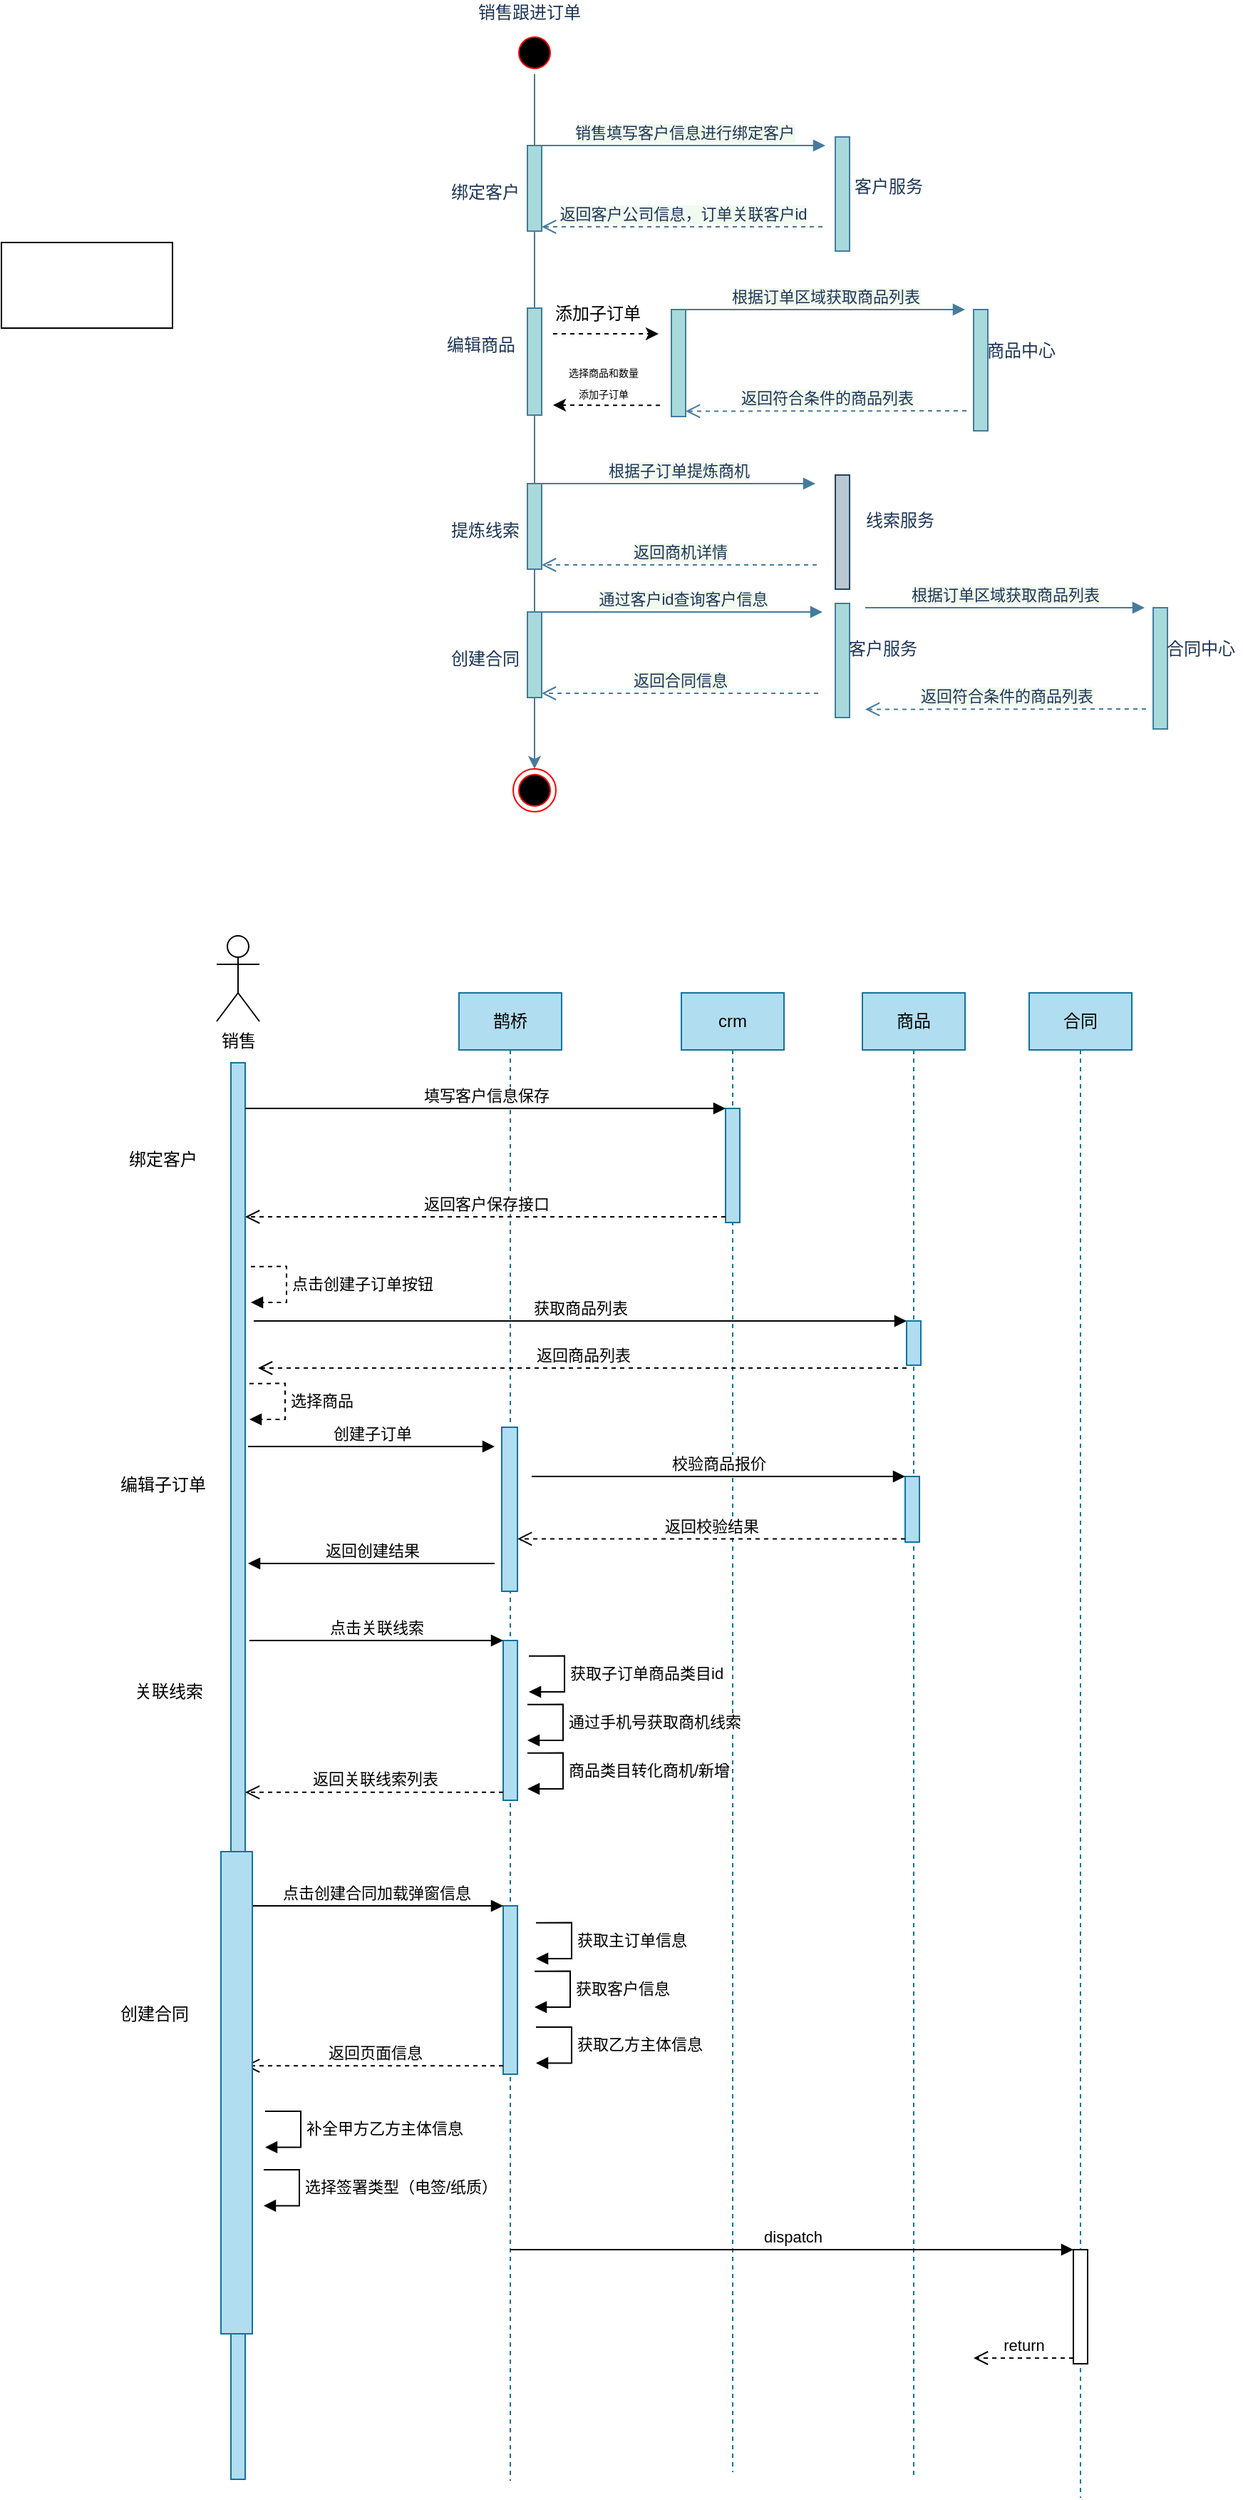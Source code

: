 <mxfile version="13.8.0" type="github">
  <diagram id="PIqpq7g2yBhrVfeTVyQ7" name="第 1 页">
    <mxGraphModel dx="1822" dy="1141" grid="0" gridSize="10" guides="1" tooltips="1" connect="1" arrows="1" fold="1" page="0" pageScale="1" pageWidth="827" pageHeight="1169" background="none" math="0" shadow="0">
      <root>
        <mxCell id="0" />
        <mxCell id="1" parent="0" />
        <mxCell id="DmI60GA0uWcOQrbNNr-2-2" value="销售跟进订单" style="text;html=1;align=center;verticalAlign=middle;resizable=0;points=[];autosize=1;fontColor=#1D3557;" parent="1" vertex="1">
          <mxGeometry x="109" y="-362" width="82" height="18" as="geometry" />
        </mxCell>
        <mxCell id="PYMbP-hpmB8G9cI8jIo8-4" value="" style="edgeStyle=orthogonalEdgeStyle;curved=0;rounded=1;sketch=0;orthogonalLoop=1;jettySize=auto;html=1;strokeColor=#457B9D;fillColor=#A8DADC;fontColor=#1D3557;entryX=0.5;entryY=0;entryDx=0;entryDy=0;" parent="1" source="PYMbP-hpmB8G9cI8jIo8-2" target="PYMbP-hpmB8G9cI8jIo8-1" edge="1">
          <mxGeometry relative="1" as="geometry" />
        </mxCell>
        <mxCell id="DmI60GA0uWcOQrbNNr-2-10" value="" style="html=1;points=[];perimeter=orthogonalPerimeter;rounded=0;sketch=0;fillColor=#A8DADC;strokeColor=#457B9D;fontColor=#1D3557;" parent="1" vertex="1">
          <mxGeometry x="149" y="-260" width="10" height="60" as="geometry" />
        </mxCell>
        <mxCell id="DmI60GA0uWcOQrbNNr-2-11" value="销售填写客户信息进行绑定客户" style="html=1;verticalAlign=bottom;endArrow=block;strokeColor=#457B9D;fontColor=#1D3557;labelBackgroundColor=#F1FAEE;exitX=1;exitY=0;exitDx=0;exitDy=0;" parent="1" source="DmI60GA0uWcOQrbNNr-2-10" edge="1">
          <mxGeometry relative="1" as="geometry">
            <mxPoint x="358" y="-260" as="targetPoint" />
          </mxGeometry>
        </mxCell>
        <mxCell id="DmI60GA0uWcOQrbNNr-2-12" value="返回客户公司信息，订单关联客户id" style="html=1;verticalAlign=bottom;endArrow=open;dashed=1;endSize=8;strokeColor=#457B9D;fontColor=#1D3557;labelBackgroundColor=#F1FAEE;entryX=1;entryY=0.95;entryDx=0;entryDy=0;" parent="1" target="DmI60GA0uWcOQrbNNr-2-10" edge="1">
          <mxGeometry relative="1" as="geometry">
            <mxPoint x="356" y="-203" as="sourcePoint" />
          </mxGeometry>
        </mxCell>
        <mxCell id="DmI60GA0uWcOQrbNNr-2-13" value="" style="html=1;points=[];perimeter=orthogonalPerimeter;rounded=0;sketch=0;fillColor=#A8DADC;strokeColor=#457B9D;fontColor=#1D3557;" parent="1" vertex="1">
          <mxGeometry x="365" y="-266" width="10" height="80" as="geometry" />
        </mxCell>
        <mxCell id="DmI60GA0uWcOQrbNNr-2-14" value="绑定客户" style="text;html=1;align=center;verticalAlign=middle;resizable=0;points=[];autosize=1;fontColor=#1D3557;" parent="1" vertex="1">
          <mxGeometry x="90" y="-236" width="58" height="18" as="geometry" />
        </mxCell>
        <mxCell id="DmI60GA0uWcOQrbNNr-2-15" value="客户服务" style="text;html=1;align=center;verticalAlign=middle;resizable=0;points=[];autosize=1;fontColor=#1D3557;" parent="1" vertex="1">
          <mxGeometry x="373" y="-240" width="58" height="18" as="geometry" />
        </mxCell>
        <mxCell id="DmI60GA0uWcOQrbNNr-2-17" value="" style="html=1;points=[];perimeter=orthogonalPerimeter;rounded=0;sketch=0;fillColor=#A8DADC;strokeColor=#457B9D;fontColor=#1D3557;" parent="1" vertex="1">
          <mxGeometry x="250" y="-145" width="10" height="75" as="geometry" />
        </mxCell>
        <mxCell id="DmI60GA0uWcOQrbNNr-2-18" value="根据订单区域获取商品列表" style="html=1;verticalAlign=bottom;endArrow=block;strokeColor=#457B9D;fontColor=#1D3557;labelBackgroundColor=#F1FAEE;exitX=1;exitY=0;exitDx=0;exitDy=0;" parent="1" source="DmI60GA0uWcOQrbNNr-2-17" edge="1">
          <mxGeometry relative="1" as="geometry">
            <mxPoint x="456" y="-145" as="targetPoint" />
          </mxGeometry>
        </mxCell>
        <mxCell id="DmI60GA0uWcOQrbNNr-2-19" value="返回符合条件的商品列表" style="html=1;verticalAlign=bottom;endArrow=open;dashed=1;endSize=8;strokeColor=#457B9D;fontColor=#1D3557;labelBackgroundColor=#F1FAEE;entryX=1;entryY=0.95;entryDx=0;entryDy=0;" parent="1" target="DmI60GA0uWcOQrbNNr-2-17" edge="1">
          <mxGeometry relative="1" as="geometry">
            <mxPoint x="457" y="-74" as="sourcePoint" />
          </mxGeometry>
        </mxCell>
        <mxCell id="DmI60GA0uWcOQrbNNr-2-20" value="" style="html=1;points=[];perimeter=orthogonalPerimeter;rounded=0;sketch=0;fillColor=#A8DADC;strokeColor=#457B9D;fontColor=#1D3557;" parent="1" vertex="1">
          <mxGeometry x="462" y="-145" width="10" height="85" as="geometry" />
        </mxCell>
        <mxCell id="DmI60GA0uWcOQrbNNr-2-21" value="编辑商品" style="text;html=1;align=center;verticalAlign=middle;resizable=0;points=[];autosize=1;fontColor=#1D3557;" parent="1" vertex="1">
          <mxGeometry x="87" y="-129" width="58" height="18" as="geometry" />
        </mxCell>
        <mxCell id="DmI60GA0uWcOQrbNNr-2-22" value="商品中心" style="text;html=1;align=center;verticalAlign=middle;resizable=0;points=[];autosize=1;fontColor=#1D3557;" parent="1" vertex="1">
          <mxGeometry x="466" y="-125" width="58" height="18" as="geometry" />
        </mxCell>
        <mxCell id="DmI60GA0uWcOQrbNNr-2-23" value="" style="html=1;points=[];perimeter=orthogonalPerimeter;rounded=0;sketch=0;fillColor=#A8DADC;strokeColor=#457B9D;fontColor=#1D3557;" parent="1" vertex="1">
          <mxGeometry x="149" y="-23" width="10" height="60" as="geometry" />
        </mxCell>
        <mxCell id="DmI60GA0uWcOQrbNNr-2-24" value="根据子订单提炼商机" style="html=1;verticalAlign=bottom;endArrow=block;strokeColor=#457B9D;fontColor=#1D3557;labelBackgroundColor=#F1FAEE;exitX=1;exitY=0;exitDx=0;exitDy=0;" parent="1" source="DmI60GA0uWcOQrbNNr-2-23" edge="1">
          <mxGeometry relative="1" as="geometry">
            <mxPoint x="351" y="-23" as="targetPoint" />
          </mxGeometry>
        </mxCell>
        <mxCell id="DmI60GA0uWcOQrbNNr-2-25" value="返回商机详情" style="html=1;verticalAlign=bottom;endArrow=open;dashed=1;endSize=8;strokeColor=#457B9D;fontColor=#1D3557;labelBackgroundColor=#F1FAEE;entryX=1;entryY=0.95;entryDx=0;entryDy=0;" parent="1" target="DmI60GA0uWcOQrbNNr-2-23" edge="1">
          <mxGeometry relative="1" as="geometry">
            <mxPoint x="352" y="34" as="sourcePoint" />
          </mxGeometry>
        </mxCell>
        <mxCell id="DmI60GA0uWcOQrbNNr-2-26" value="" style="html=1;points=[];perimeter=orthogonalPerimeter;rounded=0;sketch=0;fillColor=#bac8d3;strokeColor=#23445d;" parent="1" vertex="1">
          <mxGeometry x="365" y="-29" width="10" height="80" as="geometry" />
        </mxCell>
        <mxCell id="DmI60GA0uWcOQrbNNr-2-27" value="提炼线索" style="text;html=1;align=center;verticalAlign=middle;resizable=0;points=[];autosize=1;fontColor=#1D3557;" parent="1" vertex="1">
          <mxGeometry x="90" y="1" width="58" height="18" as="geometry" />
        </mxCell>
        <mxCell id="DmI60GA0uWcOQrbNNr-2-28" value="线索服务" style="text;html=1;align=center;verticalAlign=middle;resizable=0;points=[];autosize=1;fontColor=#1D3557;" parent="1" vertex="1">
          <mxGeometry x="381" y="-6" width="58" height="18" as="geometry" />
        </mxCell>
        <mxCell id="DmI60GA0uWcOQrbNNr-2-29" value="" style="html=1;points=[];perimeter=orthogonalPerimeter;rounded=0;sketch=0;fillColor=#A8DADC;strokeColor=#457B9D;fontColor=#1D3557;" parent="1" vertex="1">
          <mxGeometry x="149" y="67" width="10" height="60" as="geometry" />
        </mxCell>
        <mxCell id="DmI60GA0uWcOQrbNNr-2-30" value="通过客户id查询客户信息" style="html=1;verticalAlign=bottom;endArrow=block;strokeColor=#457B9D;fontColor=#1D3557;labelBackgroundColor=#F1FAEE;exitX=1;exitY=0;exitDx=0;exitDy=0;" parent="1" source="DmI60GA0uWcOQrbNNr-2-29" edge="1">
          <mxGeometry relative="1" as="geometry">
            <mxPoint x="356" y="67" as="targetPoint" />
          </mxGeometry>
        </mxCell>
        <mxCell id="DmI60GA0uWcOQrbNNr-2-31" value="返回合同信息" style="html=1;verticalAlign=bottom;endArrow=open;dashed=1;endSize=8;strokeColor=#457B9D;fontColor=#1D3557;labelBackgroundColor=#F1FAEE;entryX=1;entryY=0.95;entryDx=0;entryDy=0;" parent="1" target="DmI60GA0uWcOQrbNNr-2-29" edge="1">
          <mxGeometry relative="1" as="geometry">
            <mxPoint x="353" y="124" as="sourcePoint" />
          </mxGeometry>
        </mxCell>
        <mxCell id="DmI60GA0uWcOQrbNNr-2-32" value="" style="html=1;points=[];perimeter=orthogonalPerimeter;rounded=0;sketch=0;fillColor=#A8DADC;strokeColor=#457B9D;fontColor=#1D3557;" parent="1" vertex="1">
          <mxGeometry x="365" y="61" width="10" height="80" as="geometry" />
        </mxCell>
        <mxCell id="DmI60GA0uWcOQrbNNr-2-33" value="创建合同" style="text;html=1;align=center;verticalAlign=middle;resizable=0;points=[];autosize=1;fontColor=#1D3557;" parent="1" vertex="1">
          <mxGeometry x="90" y="91" width="58" height="18" as="geometry" />
        </mxCell>
        <mxCell id="DmI60GA0uWcOQrbNNr-2-34" value="客户服务" style="text;html=1;align=center;verticalAlign=middle;resizable=0;points=[];autosize=1;fontColor=#1D3557;" parent="1" vertex="1">
          <mxGeometry x="369" y="84" width="58" height="18" as="geometry" />
        </mxCell>
        <mxCell id="PYMbP-hpmB8G9cI8jIo8-1" value="" style="ellipse;html=1;shape=endState;fillColor=#000000;strokeColor=#ff0000;rounded=0;sketch=0;fontColor=#1D3557;" parent="1" vertex="1">
          <mxGeometry x="139" y="177" width="30" height="30" as="geometry" />
        </mxCell>
        <mxCell id="PYMbP-hpmB8G9cI8jIo8-2" value="" style="ellipse;html=1;shape=startState;fillColor=#000000;strokeColor=#ff0000;rounded=0;sketch=0;fontColor=#1D3557;" parent="1" vertex="1">
          <mxGeometry x="139" y="-340" width="30" height="30" as="geometry" />
        </mxCell>
        <mxCell id="SoGWiR2uLx1Ju7XlsU4c-3" value="" style="rounded=0;whiteSpace=wrap;html=1;" vertex="1" parent="1">
          <mxGeometry x="-220" y="-192" width="120" height="60" as="geometry" />
        </mxCell>
        <mxCell id="SoGWiR2uLx1Ju7XlsU4c-4" value="" style="endArrow=classic;html=1;dashed=1;" edge="1" parent="1">
          <mxGeometry width="50" height="50" relative="1" as="geometry">
            <mxPoint x="167" y="-128" as="sourcePoint" />
            <mxPoint x="241" y="-128" as="targetPoint" />
          </mxGeometry>
        </mxCell>
        <mxCell id="SoGWiR2uLx1Ju7XlsU4c-5" value="添加子订单" style="text;html=1;align=center;verticalAlign=middle;resizable=0;points=[];autosize=1;" vertex="1" parent="1">
          <mxGeometry x="163" y="-151" width="70" height="18" as="geometry" />
        </mxCell>
        <mxCell id="SoGWiR2uLx1Ju7XlsU4c-6" value="" style="endArrow=classic;html=1;dashed=1;" edge="1" parent="1">
          <mxGeometry width="50" height="50" relative="1" as="geometry">
            <mxPoint x="242.0" y="-77.83" as="sourcePoint" />
            <mxPoint x="167" y="-78" as="targetPoint" />
          </mxGeometry>
        </mxCell>
        <mxCell id="SoGWiR2uLx1Ju7XlsU4c-7" value="&lt;font style=&quot;font-size: 7px&quot;&gt;选择商品和数量&lt;br style=&quot;font-size: 7px&quot;&gt;添加子订单&lt;/font&gt;" style="text;html=1;align=center;verticalAlign=middle;resizable=0;points=[];autosize=1;" vertex="1" parent="1">
          <mxGeometry x="155" y="-111" width="94" height="32" as="geometry" />
        </mxCell>
        <mxCell id="SoGWiR2uLx1Ju7XlsU4c-9" value="" style="html=1;points=[];perimeter=orthogonalPerimeter;rounded=0;sketch=0;fillColor=#A8DADC;strokeColor=#457B9D;fontColor=#1D3557;" vertex="1" parent="1">
          <mxGeometry x="149" y="-146" width="10" height="75" as="geometry" />
        </mxCell>
        <mxCell id="SoGWiR2uLx1Ju7XlsU4c-16" value="根据订单区域获取商品列表" style="html=1;verticalAlign=bottom;endArrow=block;strokeColor=#457B9D;fontColor=#1D3557;labelBackgroundColor=#F1FAEE;exitX=1;exitY=0;exitDx=0;exitDy=0;" edge="1" parent="1">
          <mxGeometry relative="1" as="geometry">
            <mxPoint x="582" y="64" as="targetPoint" />
            <mxPoint x="386" y="64" as="sourcePoint" />
          </mxGeometry>
        </mxCell>
        <mxCell id="SoGWiR2uLx1Ju7XlsU4c-17" value="返回符合条件的商品列表" style="html=1;verticalAlign=bottom;endArrow=open;dashed=1;endSize=8;strokeColor=#457B9D;fontColor=#1D3557;labelBackgroundColor=#F1FAEE;entryX=1;entryY=0.95;entryDx=0;entryDy=0;" edge="1" parent="1">
          <mxGeometry relative="1" as="geometry">
            <mxPoint x="583.0" y="135" as="sourcePoint" />
            <mxPoint x="386" y="135.25" as="targetPoint" />
          </mxGeometry>
        </mxCell>
        <mxCell id="SoGWiR2uLx1Ju7XlsU4c-18" value="" style="html=1;points=[];perimeter=orthogonalPerimeter;rounded=0;sketch=0;fillColor=#A8DADC;strokeColor=#457B9D;fontColor=#1D3557;" vertex="1" parent="1">
          <mxGeometry x="588" y="64" width="10" height="85" as="geometry" />
        </mxCell>
        <mxCell id="SoGWiR2uLx1Ju7XlsU4c-19" value="合同中心" style="text;html=1;align=center;verticalAlign=middle;resizable=0;points=[];autosize=1;fontColor=#1D3557;" vertex="1" parent="1">
          <mxGeometry x="592" y="84" width="58" height="18" as="geometry" />
        </mxCell>
        <mxCell id="SoGWiR2uLx1Ju7XlsU4c-20" value="销售" style="shape=umlActor;verticalLabelPosition=bottom;verticalAlign=top;html=1;" vertex="1" parent="1">
          <mxGeometry x="-69" y="294" width="30" height="60" as="geometry" />
        </mxCell>
        <mxCell id="SoGWiR2uLx1Ju7XlsU4c-21" value="" style="html=1;points=[];perimeter=orthogonalPerimeter;fillColor=#b1ddf0;strokeColor=#10739e;" vertex="1" parent="1">
          <mxGeometry x="-59" y="383" width="10" height="993" as="geometry" />
        </mxCell>
        <mxCell id="SoGWiR2uLx1Ju7XlsU4c-22" value="鹊桥" style="shape=umlLifeline;perimeter=lifelinePerimeter;whiteSpace=wrap;html=1;container=1;collapsible=0;recursiveResize=0;outlineConnect=0;fillColor=#b1ddf0;strokeColor=#10739e;" vertex="1" parent="1">
          <mxGeometry x="101" y="334" width="72" height="1043" as="geometry" />
        </mxCell>
        <mxCell id="SoGWiR2uLx1Ju7XlsU4c-39" value="" style="html=1;points=[];perimeter=orthogonalPerimeter;fillColor=#b1ddf0;strokeColor=#10739e;" vertex="1" parent="SoGWiR2uLx1Ju7XlsU4c-22">
          <mxGeometry x="30" y="304.5" width="11" height="115" as="geometry" />
        </mxCell>
        <mxCell id="SoGWiR2uLx1Ju7XlsU4c-49" value="" style="html=1;points=[];perimeter=orthogonalPerimeter;fillColor=#b1ddf0;strokeColor=#10739e;" vertex="1" parent="SoGWiR2uLx1Ju7XlsU4c-22">
          <mxGeometry x="31" y="454" width="10" height="112" as="geometry" />
        </mxCell>
        <mxCell id="SoGWiR2uLx1Ju7XlsU4c-50" value="点击关联线索" style="html=1;verticalAlign=bottom;endArrow=block;entryX=0;entryY=0;" edge="1" target="SoGWiR2uLx1Ju7XlsU4c-49" parent="SoGWiR2uLx1Ju7XlsU4c-22">
          <mxGeometry relative="1" as="geometry">
            <mxPoint x="-147" y="454" as="sourcePoint" />
          </mxGeometry>
        </mxCell>
        <mxCell id="SoGWiR2uLx1Ju7XlsU4c-61" value="" style="html=1;points=[];perimeter=orthogonalPerimeter;fillColor=#b1ddf0;strokeColor=#10739e;" vertex="1" parent="SoGWiR2uLx1Ju7XlsU4c-22">
          <mxGeometry x="31" y="640" width="10" height="118" as="geometry" />
        </mxCell>
        <mxCell id="SoGWiR2uLx1Ju7XlsU4c-62" value="点击创建合同加载弹窗信息" style="html=1;verticalAlign=bottom;endArrow=block;entryX=0;entryY=0;" edge="1" target="SoGWiR2uLx1Ju7XlsU4c-61" parent="SoGWiR2uLx1Ju7XlsU4c-22">
          <mxGeometry relative="1" as="geometry">
            <mxPoint x="-147" y="640" as="sourcePoint" />
          </mxGeometry>
        </mxCell>
        <mxCell id="SoGWiR2uLx1Ju7XlsU4c-23" value="crm" style="shape=umlLifeline;perimeter=lifelinePerimeter;whiteSpace=wrap;html=1;container=1;collapsible=0;recursiveResize=0;outlineConnect=0;fillColor=#b1ddf0;strokeColor=#10739e;" vertex="1" parent="1">
          <mxGeometry x="257" y="334" width="72" height="1037" as="geometry" />
        </mxCell>
        <mxCell id="SoGWiR2uLx1Ju7XlsU4c-27" value="" style="html=1;points=[];perimeter=orthogonalPerimeter;fillColor=#b1ddf0;strokeColor=#10739e;" vertex="1" parent="SoGWiR2uLx1Ju7XlsU4c-23">
          <mxGeometry x="31" y="81" width="10" height="80" as="geometry" />
        </mxCell>
        <mxCell id="SoGWiR2uLx1Ju7XlsU4c-24" value="商品" style="shape=umlLifeline;perimeter=lifelinePerimeter;whiteSpace=wrap;html=1;container=1;collapsible=0;recursiveResize=0;outlineConnect=0;fillColor=#b1ddf0;strokeColor=#10739e;" vertex="1" parent="1">
          <mxGeometry x="384" y="334" width="72" height="1042" as="geometry" />
        </mxCell>
        <mxCell id="SoGWiR2uLx1Ju7XlsU4c-35" value="获取商品列表" style="html=1;verticalAlign=bottom;endArrow=block;entryX=0;entryY=0;" edge="1" target="SoGWiR2uLx1Ju7XlsU4c-34" parent="SoGWiR2uLx1Ju7XlsU4c-24">
          <mxGeometry relative="1" as="geometry">
            <mxPoint x="-427" y="230" as="sourcePoint" />
          </mxGeometry>
        </mxCell>
        <mxCell id="SoGWiR2uLx1Ju7XlsU4c-34" value="" style="html=1;points=[];perimeter=orthogonalPerimeter;fillColor=#b1ddf0;strokeColor=#10739e;" vertex="1" parent="SoGWiR2uLx1Ju7XlsU4c-24">
          <mxGeometry x="31" y="230" width="10" height="31" as="geometry" />
        </mxCell>
        <mxCell id="SoGWiR2uLx1Ju7XlsU4c-36" value="返回商品列表" style="html=1;verticalAlign=bottom;endArrow=open;dashed=1;endSize=8;exitX=0;exitY=0.95;" edge="1" parent="SoGWiR2uLx1Ju7XlsU4c-24">
          <mxGeometry relative="1" as="geometry">
            <mxPoint x="-424" y="263" as="targetPoint" />
            <mxPoint x="31" y="263" as="sourcePoint" />
          </mxGeometry>
        </mxCell>
        <mxCell id="SoGWiR2uLx1Ju7XlsU4c-42" value="" style="html=1;points=[];perimeter=orthogonalPerimeter;fillColor=#b1ddf0;strokeColor=#10739e;" vertex="1" parent="SoGWiR2uLx1Ju7XlsU4c-24">
          <mxGeometry x="30" y="339" width="10" height="46" as="geometry" />
        </mxCell>
        <mxCell id="SoGWiR2uLx1Ju7XlsU4c-43" value="校验商品报价" style="html=1;verticalAlign=bottom;endArrow=block;entryX=0;entryY=0;" edge="1" target="SoGWiR2uLx1Ju7XlsU4c-42" parent="SoGWiR2uLx1Ju7XlsU4c-24">
          <mxGeometry relative="1" as="geometry">
            <mxPoint x="-232" y="339" as="sourcePoint" />
          </mxGeometry>
        </mxCell>
        <mxCell id="SoGWiR2uLx1Ju7XlsU4c-25" value="合同" style="shape=umlLifeline;perimeter=lifelinePerimeter;whiteSpace=wrap;html=1;container=1;collapsible=0;recursiveResize=0;outlineConnect=0;fillColor=#b1ddf0;strokeColor=#10739e;" vertex="1" parent="1">
          <mxGeometry x="501" y="334" width="72" height="1055" as="geometry" />
        </mxCell>
        <mxCell id="SoGWiR2uLx1Ju7XlsU4c-71" value="" style="html=1;points=[];perimeter=orthogonalPerimeter;" vertex="1" parent="SoGWiR2uLx1Ju7XlsU4c-25">
          <mxGeometry x="31" y="881" width="10" height="80" as="geometry" />
        </mxCell>
        <mxCell id="SoGWiR2uLx1Ju7XlsU4c-73" value="return" style="html=1;verticalAlign=bottom;endArrow=open;dashed=1;endSize=8;exitX=0;exitY=0.95;" edge="1" source="SoGWiR2uLx1Ju7XlsU4c-71" parent="SoGWiR2uLx1Ju7XlsU4c-25">
          <mxGeometry relative="1" as="geometry">
            <mxPoint x="-39" y="957" as="targetPoint" />
          </mxGeometry>
        </mxCell>
        <mxCell id="SoGWiR2uLx1Ju7XlsU4c-28" value="填写客户信息保存" style="html=1;verticalAlign=bottom;endArrow=block;entryX=0;entryY=0;" edge="1" target="SoGWiR2uLx1Ju7XlsU4c-27" parent="1" source="SoGWiR2uLx1Ju7XlsU4c-21">
          <mxGeometry relative="1" as="geometry">
            <mxPoint x="211" y="412" as="sourcePoint" />
          </mxGeometry>
        </mxCell>
        <mxCell id="SoGWiR2uLx1Ju7XlsU4c-29" value="返回客户保存接口" style="html=1;verticalAlign=bottom;endArrow=open;dashed=1;endSize=8;exitX=0;exitY=0.95;" edge="1" source="SoGWiR2uLx1Ju7XlsU4c-27" parent="1" target="SoGWiR2uLx1Ju7XlsU4c-21">
          <mxGeometry relative="1" as="geometry">
            <mxPoint x="211" y="488" as="targetPoint" />
          </mxGeometry>
        </mxCell>
        <mxCell id="SoGWiR2uLx1Ju7XlsU4c-31" value="绑定客户" style="text;html=1;align=center;verticalAlign=middle;resizable=0;points=[];autosize=1;" vertex="1" parent="1">
          <mxGeometry x="-136" y="442" width="58" height="18" as="geometry" />
        </mxCell>
        <mxCell id="SoGWiR2uLx1Ju7XlsU4c-33" value="编辑子订单" style="text;html=1;align=center;verticalAlign=middle;resizable=0;points=[];autosize=1;" vertex="1" parent="1">
          <mxGeometry x="-142" y="670" width="70" height="18" as="geometry" />
        </mxCell>
        <mxCell id="SoGWiR2uLx1Ju7XlsU4c-40" value="点击创建子订单按钮" style="edgeStyle=orthogonalEdgeStyle;html=1;align=left;spacingLeft=2;endArrow=block;rounded=0;entryX=0.1;entryY=0.33;entryDx=0;entryDy=0;entryPerimeter=0;exitX=0.1;exitY=0.33;exitDx=0;exitDy=0;exitPerimeter=0;dashed=1;" edge="1" parent="1">
          <mxGeometry relative="1" as="geometry">
            <mxPoint x="-45" y="525.84" as="sourcePoint" />
            <Array as="points">
              <mxPoint x="-20" y="526" />
              <mxPoint x="-20" y="551" />
            </Array>
            <mxPoint x="-45" y="551" as="targetPoint" />
          </mxGeometry>
        </mxCell>
        <mxCell id="SoGWiR2uLx1Ju7XlsU4c-41" value="选择商品" style="edgeStyle=orthogonalEdgeStyle;html=1;align=left;spacingLeft=2;endArrow=block;rounded=0;entryX=0.1;entryY=0.33;entryDx=0;entryDy=0;entryPerimeter=0;exitX=0.1;exitY=0.33;exitDx=0;exitDy=0;exitPerimeter=0;dashed=1;" edge="1" parent="1">
          <mxGeometry relative="1" as="geometry">
            <mxPoint x="-46" y="607.84" as="sourcePoint" />
            <Array as="points">
              <mxPoint x="-21" y="608" />
              <mxPoint x="-21" y="633" />
            </Array>
            <mxPoint x="-46" y="633" as="targetPoint" />
          </mxGeometry>
        </mxCell>
        <mxCell id="SoGWiR2uLx1Ju7XlsU4c-44" value="返回校验结果" style="html=1;verticalAlign=bottom;endArrow=open;dashed=1;endSize=8;exitX=0;exitY=0.95;" edge="1" source="SoGWiR2uLx1Ju7XlsU4c-42" parent="1" target="SoGWiR2uLx1Ju7XlsU4c-39">
          <mxGeometry relative="1" as="geometry">
            <mxPoint x="149" y="751" as="targetPoint" />
          </mxGeometry>
        </mxCell>
        <mxCell id="SoGWiR2uLx1Ju7XlsU4c-45" value="创建子订单" style="html=1;verticalAlign=bottom;endArrow=block;" edge="1" parent="1">
          <mxGeometry relative="1" as="geometry">
            <mxPoint x="-47" y="652" as="sourcePoint" />
            <mxPoint x="126" y="652" as="targetPoint" />
          </mxGeometry>
        </mxCell>
        <mxCell id="SoGWiR2uLx1Ju7XlsU4c-47" value="返回创建结果" style="html=1;verticalAlign=bottom;endArrow=block;" edge="1" parent="1">
          <mxGeometry relative="1" as="geometry">
            <mxPoint x="126" y="734" as="sourcePoint" />
            <mxPoint x="-47" y="734" as="targetPoint" />
          </mxGeometry>
        </mxCell>
        <mxCell id="SoGWiR2uLx1Ju7XlsU4c-52" value="关联线索" style="text;html=1;align=center;verticalAlign=middle;resizable=0;points=[];autosize=1;" vertex="1" parent="1">
          <mxGeometry x="-132" y="815" width="58" height="18" as="geometry" />
        </mxCell>
        <mxCell id="SoGWiR2uLx1Ju7XlsU4c-51" value="返回关联线索列表" style="html=1;verticalAlign=bottom;endArrow=open;dashed=1;endSize=8;exitX=0;exitY=0.95;" edge="1" source="SoGWiR2uLx1Ju7XlsU4c-49" parent="1" target="SoGWiR2uLx1Ju7XlsU4c-21">
          <mxGeometry relative="1" as="geometry">
            <mxPoint x="-50" y="898" as="targetPoint" />
          </mxGeometry>
        </mxCell>
        <mxCell id="SoGWiR2uLx1Ju7XlsU4c-54" value="获取子订单商品类目id" style="edgeStyle=orthogonalEdgeStyle;html=1;align=left;spacingLeft=2;endArrow=block;rounded=0;entryX=0.1;entryY=0.33;entryDx=0;entryDy=0;entryPerimeter=0;exitX=0.1;exitY=0.33;exitDx=0;exitDy=0;exitPerimeter=0;" edge="1" parent="1">
          <mxGeometry relative="1" as="geometry">
            <mxPoint x="150" y="798.84" as="sourcePoint" />
            <Array as="points">
              <mxPoint x="175" y="799" />
              <mxPoint x="175" y="824" />
            </Array>
            <mxPoint x="150" y="824" as="targetPoint" />
          </mxGeometry>
        </mxCell>
        <mxCell id="SoGWiR2uLx1Ju7XlsU4c-55" value="通过手机号获取商机线索" style="edgeStyle=orthogonalEdgeStyle;html=1;align=left;spacingLeft=2;endArrow=block;rounded=0;entryX=0.1;entryY=0.33;entryDx=0;entryDy=0;entryPerimeter=0;exitX=0.1;exitY=0.33;exitDx=0;exitDy=0;exitPerimeter=0;" edge="1" parent="1">
          <mxGeometry relative="1" as="geometry">
            <mxPoint x="149" y="832.84" as="sourcePoint" />
            <Array as="points">
              <mxPoint x="174" y="833" />
              <mxPoint x="174" y="858" />
            </Array>
            <mxPoint x="149" y="858" as="targetPoint" />
          </mxGeometry>
        </mxCell>
        <mxCell id="SoGWiR2uLx1Ju7XlsU4c-56" value="商品类目转化商机/新增" style="edgeStyle=orthogonalEdgeStyle;html=1;align=left;spacingLeft=2;endArrow=block;rounded=0;entryX=0.1;entryY=0.33;entryDx=0;entryDy=0;entryPerimeter=0;exitX=0.1;exitY=0.33;exitDx=0;exitDy=0;exitPerimeter=0;" edge="1" parent="1">
          <mxGeometry relative="1" as="geometry">
            <mxPoint x="149" y="866.84" as="sourcePoint" />
            <Array as="points">
              <mxPoint x="174" y="867" />
              <mxPoint x="174" y="892" />
            </Array>
            <mxPoint x="149" y="892" as="targetPoint" />
          </mxGeometry>
        </mxCell>
        <mxCell id="SoGWiR2uLx1Ju7XlsU4c-57" value="创建合同" style="text;html=1;align=center;verticalAlign=middle;resizable=0;points=[];autosize=1;" vertex="1" parent="1">
          <mxGeometry x="-142" y="1041" width="58" height="18" as="geometry" />
        </mxCell>
        <mxCell id="SoGWiR2uLx1Ju7XlsU4c-63" value="返回页面信息" style="html=1;verticalAlign=bottom;endArrow=open;dashed=1;endSize=8;exitX=0;exitY=0.95;" edge="1" source="SoGWiR2uLx1Ju7XlsU4c-61" parent="1" target="SoGWiR2uLx1Ju7XlsU4c-21">
          <mxGeometry relative="1" as="geometry">
            <mxPoint x="62" y="1050" as="targetPoint" />
          </mxGeometry>
        </mxCell>
        <mxCell id="SoGWiR2uLx1Ju7XlsU4c-64" value="获取主订单信息" style="edgeStyle=orthogonalEdgeStyle;html=1;align=left;spacingLeft=2;endArrow=block;rounded=0;entryX=0.1;entryY=0.33;entryDx=0;entryDy=0;entryPerimeter=0;exitX=0.1;exitY=0.33;exitDx=0;exitDy=0;exitPerimeter=0;" edge="1" parent="1">
          <mxGeometry relative="1" as="geometry">
            <mxPoint x="155" y="985.84" as="sourcePoint" />
            <Array as="points">
              <mxPoint x="180" y="986" />
              <mxPoint x="180" y="1011" />
            </Array>
            <mxPoint x="155" y="1011" as="targetPoint" />
          </mxGeometry>
        </mxCell>
        <mxCell id="SoGWiR2uLx1Ju7XlsU4c-65" value="获取客户信息" style="edgeStyle=orthogonalEdgeStyle;html=1;align=left;spacingLeft=2;endArrow=block;rounded=0;entryX=0.1;entryY=0.33;entryDx=0;entryDy=0;entryPerimeter=0;exitX=0.1;exitY=0.33;exitDx=0;exitDy=0;exitPerimeter=0;" edge="1" parent="1">
          <mxGeometry relative="1" as="geometry">
            <mxPoint x="154" y="1019.84" as="sourcePoint" />
            <Array as="points">
              <mxPoint x="179" y="1020" />
              <mxPoint x="179" y="1045" />
            </Array>
            <mxPoint x="154" y="1045" as="targetPoint" />
          </mxGeometry>
        </mxCell>
        <mxCell id="SoGWiR2uLx1Ju7XlsU4c-66" value="选择签署类型（电签/纸质）" style="edgeStyle=orthogonalEdgeStyle;html=1;align=left;spacingLeft=2;endArrow=block;rounded=0;entryX=0.1;entryY=0.33;entryDx=0;entryDy=0;entryPerimeter=0;exitX=0.1;exitY=0.33;exitDx=0;exitDy=0;exitPerimeter=0;" edge="1" parent="1">
          <mxGeometry relative="1" as="geometry">
            <mxPoint x="-36" y="1159.04" as="sourcePoint" />
            <Array as="points">
              <mxPoint x="-11" y="1159.2" />
              <mxPoint x="-11" y="1184.2" />
            </Array>
            <mxPoint x="-36" y="1184.2" as="targetPoint" />
          </mxGeometry>
        </mxCell>
        <mxCell id="SoGWiR2uLx1Ju7XlsU4c-68" value="获取乙方主体信息" style="edgeStyle=orthogonalEdgeStyle;html=1;align=left;spacingLeft=2;endArrow=block;rounded=0;entryX=0.1;entryY=0.33;entryDx=0;entryDy=0;entryPerimeter=0;exitX=0.1;exitY=0.33;exitDx=0;exitDy=0;exitPerimeter=0;" edge="1" parent="1">
          <mxGeometry relative="1" as="geometry">
            <mxPoint x="155" y="1059.04" as="sourcePoint" />
            <Array as="points">
              <mxPoint x="180" y="1059.2" />
              <mxPoint x="180" y="1084.2" />
            </Array>
            <mxPoint x="155" y="1084.2" as="targetPoint" />
          </mxGeometry>
        </mxCell>
        <mxCell id="SoGWiR2uLx1Ju7XlsU4c-69" value="补全甲方乙方主体信息" style="edgeStyle=orthogonalEdgeStyle;html=1;align=left;spacingLeft=2;endArrow=block;rounded=0;entryX=0.1;entryY=0.33;entryDx=0;entryDy=0;entryPerimeter=0;exitX=0.1;exitY=0.33;exitDx=0;exitDy=0;exitPerimeter=0;" edge="1" parent="1">
          <mxGeometry relative="1" as="geometry">
            <mxPoint x="-35" y="1118.04" as="sourcePoint" />
            <Array as="points">
              <mxPoint x="-10" y="1118.2" />
              <mxPoint x="-10" y="1143.2" />
            </Array>
            <mxPoint x="-35" y="1143.2" as="targetPoint" />
          </mxGeometry>
        </mxCell>
        <mxCell id="SoGWiR2uLx1Ju7XlsU4c-70" value="" style="html=1;points=[];perimeter=orthogonalPerimeter;fillColor=#b1ddf0;strokeColor=#10739e;" vertex="1" parent="1">
          <mxGeometry x="-66" y="936" width="22" height="338" as="geometry" />
        </mxCell>
        <mxCell id="SoGWiR2uLx1Ju7XlsU4c-72" value="dispatch" style="html=1;verticalAlign=bottom;endArrow=block;entryX=0;entryY=0;" edge="1" target="SoGWiR2uLx1Ju7XlsU4c-71" parent="1" source="SoGWiR2uLx1Ju7XlsU4c-22">
          <mxGeometry relative="1" as="geometry">
            <mxPoint x="462" y="1215" as="sourcePoint" />
          </mxGeometry>
        </mxCell>
      </root>
    </mxGraphModel>
  </diagram>
</mxfile>

